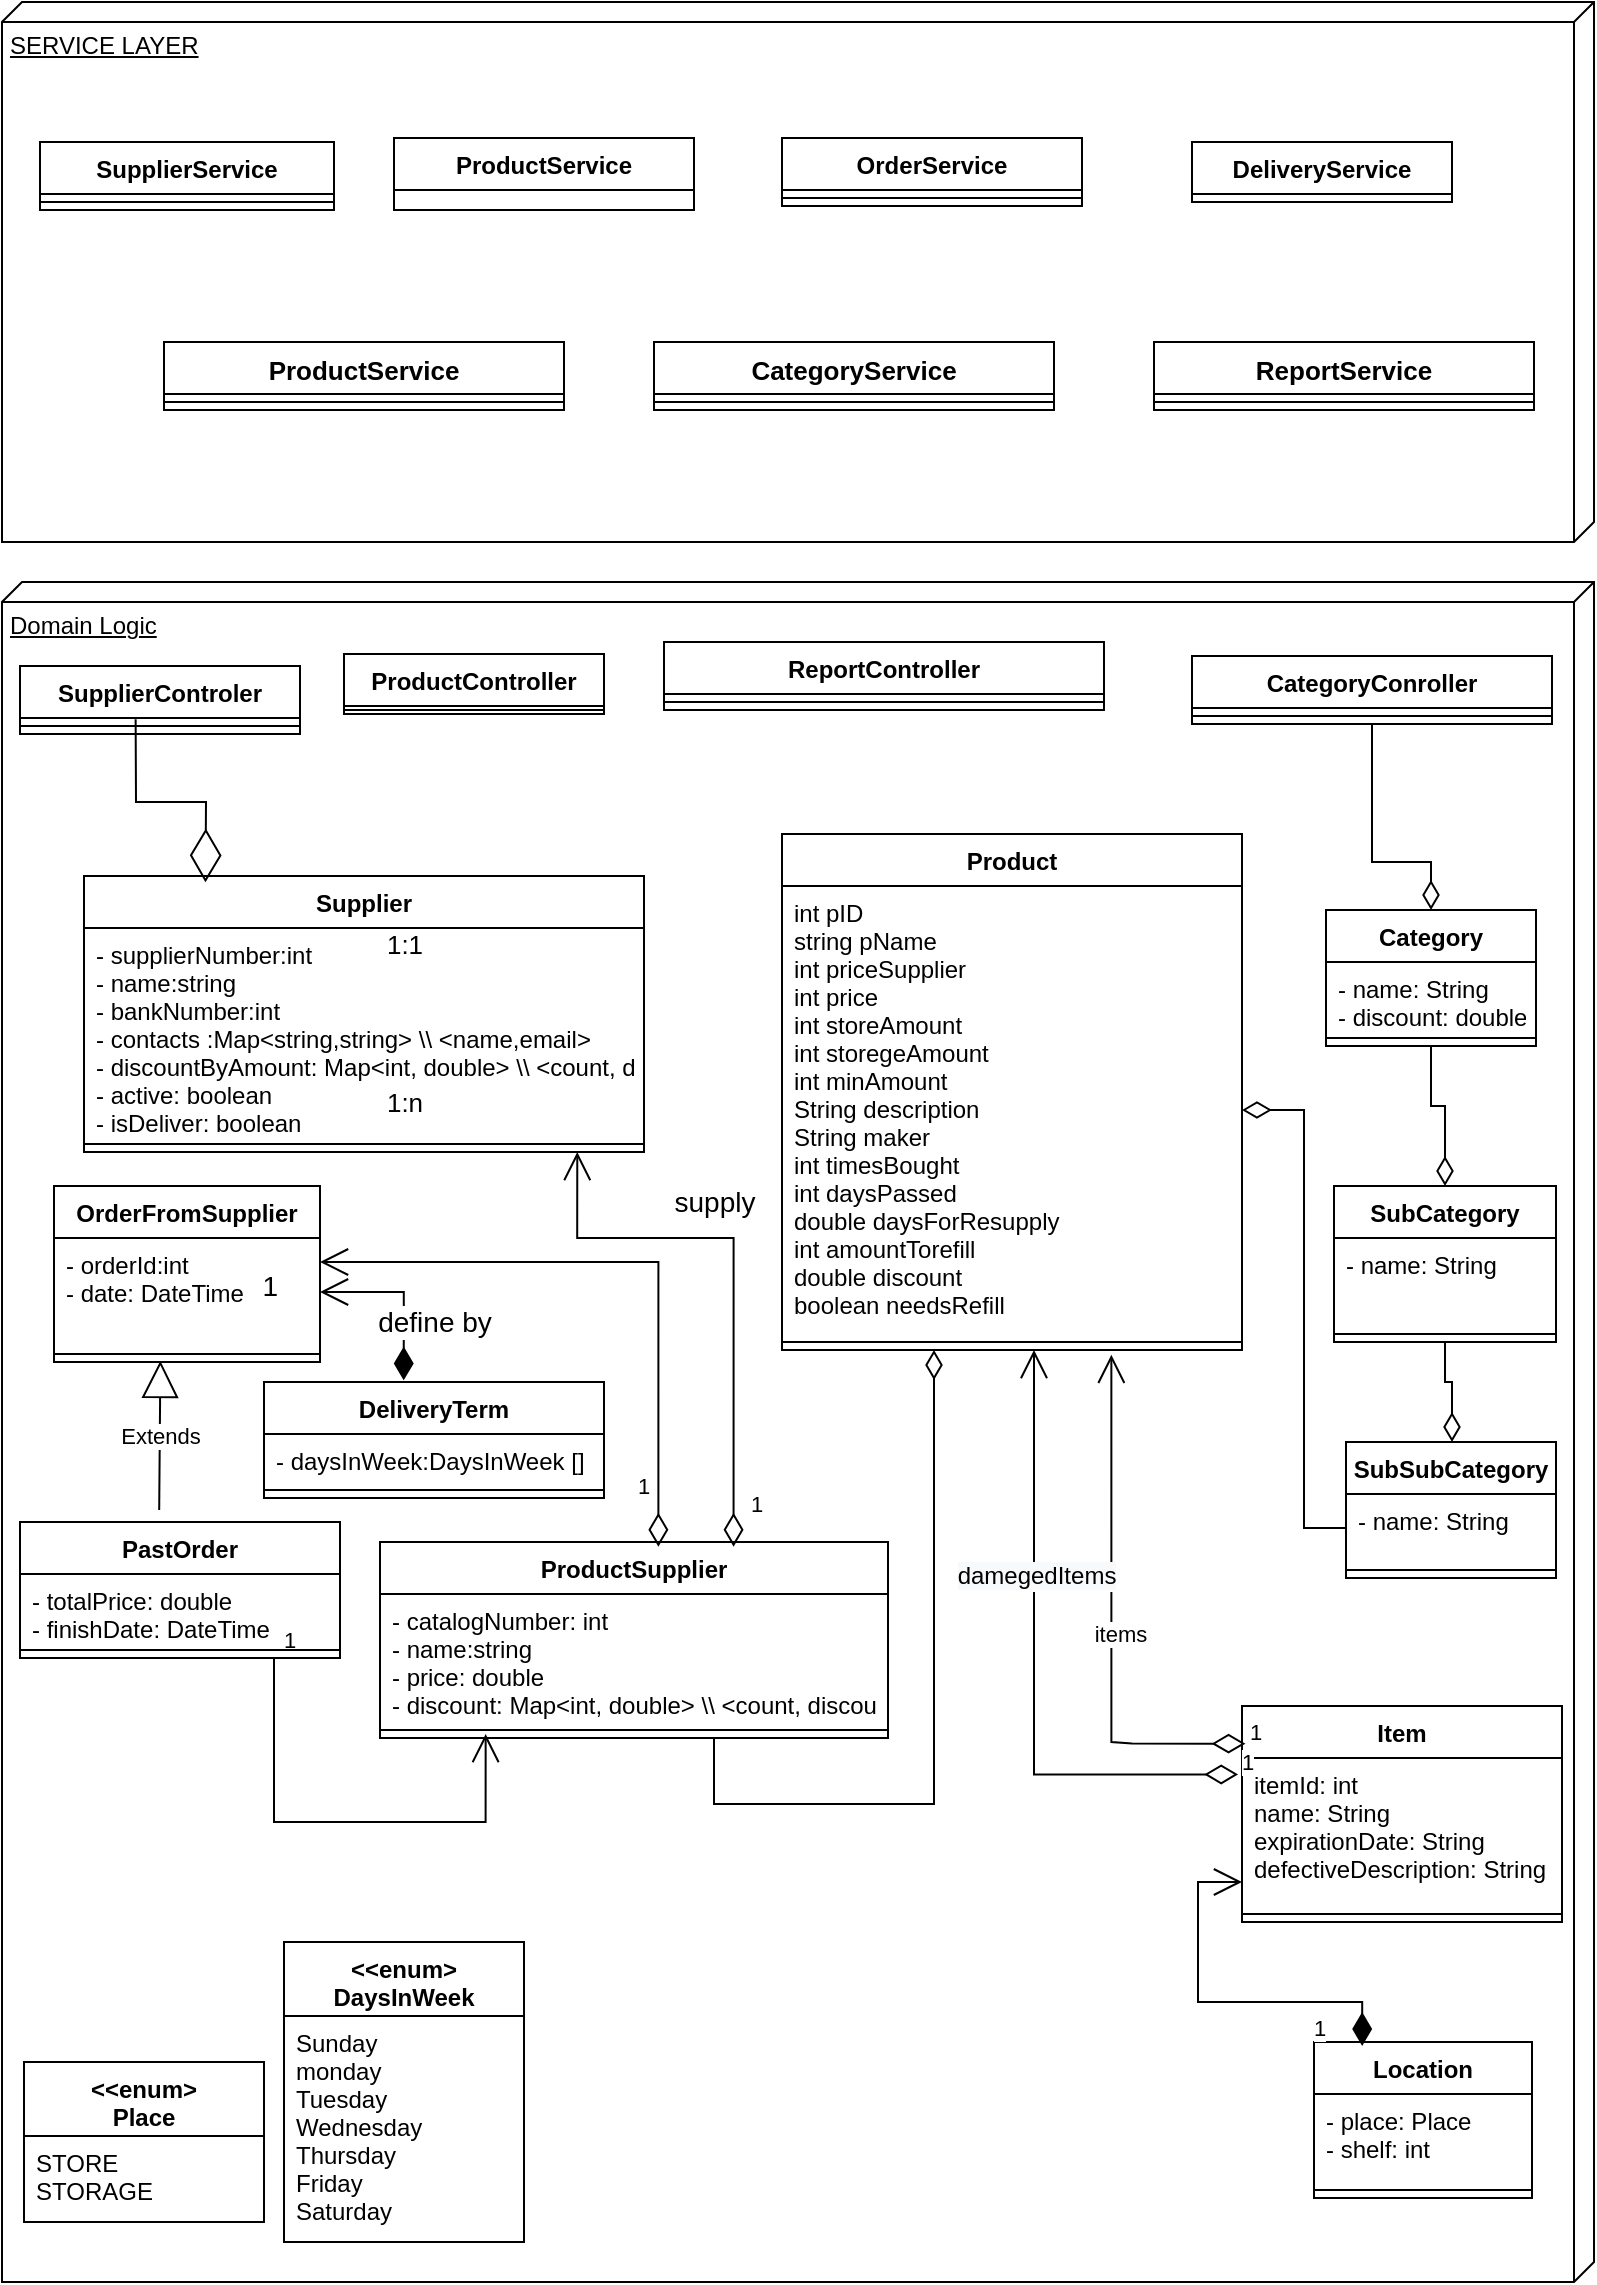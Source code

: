 <mxfile version="16.5.1" type="device"><diagram id="brOP___fMTUhQ7ttJd8J" name="‫עמוד-1‬"><mxGraphModel dx="451" dy="641" grid="1" gridSize="10" guides="1" tooltips="1" connect="1" arrows="1" fold="1" page="1" pageScale="1" pageWidth="827" pageHeight="1169" math="0" shadow="0"><root><mxCell id="0"/><mxCell id="1" parent="0"/><mxCell id="zts6wzAT9CX6H4ILx_Yd-130" value="SERVICE LAYER&lt;br&gt;" style="verticalAlign=top;align=left;spacingTop=8;spacingLeft=2;spacingRight=12;shape=cube;size=10;direction=south;fontStyle=4;html=1;" vertex="1" parent="1"><mxGeometry x="844" y="10" width="796" height="270" as="geometry"/></mxCell><mxCell id="zts6wzAT9CX6H4ILx_Yd-74" value="Domain Logic" style="verticalAlign=top;align=left;spacingTop=8;spacingLeft=2;spacingRight=12;shape=cube;size=10;direction=south;fontStyle=4;html=1;" vertex="1" parent="1"><mxGeometry x="844" y="300" width="796" height="850" as="geometry"/></mxCell><mxCell id="zts6wzAT9CX6H4ILx_Yd-4" value="Product" style="swimlane;fontStyle=1;align=center;verticalAlign=top;childLayout=stackLayout;horizontal=1;startSize=26;horizontalStack=0;resizeParent=1;resizeParentMax=0;resizeLast=0;collapsible=1;marginBottom=0;" vertex="1" parent="1"><mxGeometry x="1234" y="426" width="230" height="258" as="geometry"/></mxCell><mxCell id="zts6wzAT9CX6H4ILx_Yd-5" value="int pID&#10;string pName&#10;int priceSupplier&#10;int price&#10;int storeAmount&#10;int storegeAmount&#10;int minAmount&#10;String description &#10;String maker&#10;int timesBought&#10;int daysPassed&#10;double daysForResupply&#10;int amountTorefill&#10;double discount&#10;boolean needsRefill" style="text;strokeColor=none;fillColor=none;align=left;verticalAlign=top;spacingLeft=4;spacingRight=4;overflow=hidden;rotatable=0;points=[[0,0.5],[1,0.5]];portConstraint=eastwest;" vertex="1" parent="zts6wzAT9CX6H4ILx_Yd-4"><mxGeometry y="26" width="230" height="224" as="geometry"/></mxCell><mxCell id="zts6wzAT9CX6H4ILx_Yd-6" value="" style="line;strokeWidth=1;fillColor=none;align=left;verticalAlign=middle;spacingTop=-1;spacingLeft=3;spacingRight=3;rotatable=0;labelPosition=right;points=[];portConstraint=eastwest;" vertex="1" parent="zts6wzAT9CX6H4ILx_Yd-4"><mxGeometry y="250" width="230" height="8" as="geometry"/></mxCell><mxCell id="zts6wzAT9CX6H4ILx_Yd-7" value="Location" style="swimlane;fontStyle=1;align=center;verticalAlign=top;childLayout=stackLayout;horizontal=1;startSize=26;horizontalStack=0;resizeParent=1;resizeParentMax=0;resizeLast=0;collapsible=1;marginBottom=0;" vertex="1" parent="1"><mxGeometry x="1500" y="1030" width="109" height="78" as="geometry"/></mxCell><mxCell id="zts6wzAT9CX6H4ILx_Yd-8" value="- place: Place&#10;- shelf: int&#10;" style="text;strokeColor=none;fillColor=none;align=left;verticalAlign=top;spacingLeft=4;spacingRight=4;overflow=hidden;rotatable=0;points=[[0,0.5],[1,0.5]];portConstraint=eastwest;" vertex="1" parent="zts6wzAT9CX6H4ILx_Yd-7"><mxGeometry y="26" width="109" height="44" as="geometry"/></mxCell><mxCell id="zts6wzAT9CX6H4ILx_Yd-9" value="" style="line;strokeWidth=1;fillColor=none;align=left;verticalAlign=middle;spacingTop=-1;spacingLeft=3;spacingRight=3;rotatable=0;labelPosition=right;points=[];portConstraint=eastwest;" vertex="1" parent="zts6wzAT9CX6H4ILx_Yd-7"><mxGeometry y="70" width="109" height="8" as="geometry"/></mxCell><mxCell id="zts6wzAT9CX6H4ILx_Yd-10" style="edgeStyle=orthogonalEdgeStyle;rounded=0;jumpSize=6;orthogonalLoop=1;jettySize=auto;html=1;fontSize=13;endArrow=diamondThin;endFill=0;endSize=12;" edge="1" parent="1" source="zts6wzAT9CX6H4ILx_Yd-11" target="zts6wzAT9CX6H4ILx_Yd-27"><mxGeometry relative="1" as="geometry"><Array as="points"><mxPoint x="1566" y="700"/><mxPoint x="1569" y="700"/></Array></mxGeometry></mxCell><mxCell id="zts6wzAT9CX6H4ILx_Yd-11" value="SubCategory" style="swimlane;fontStyle=1;align=center;verticalAlign=top;childLayout=stackLayout;horizontal=1;startSize=26;horizontalStack=0;resizeParent=1;resizeParentMax=0;resizeLast=0;collapsible=1;marginBottom=0;" vertex="1" parent="1"><mxGeometry x="1510" y="602" width="111" height="78" as="geometry"/></mxCell><mxCell id="zts6wzAT9CX6H4ILx_Yd-12" value="- name: String" style="text;strokeColor=none;fillColor=none;align=left;verticalAlign=top;spacingLeft=4;spacingRight=4;overflow=hidden;rotatable=0;points=[[0,0.5],[1,0.5]];portConstraint=eastwest;" vertex="1" parent="zts6wzAT9CX6H4ILx_Yd-11"><mxGeometry y="26" width="111" height="44" as="geometry"/></mxCell><mxCell id="zts6wzAT9CX6H4ILx_Yd-13" value="" style="line;strokeWidth=1;fillColor=none;align=left;verticalAlign=middle;spacingTop=-1;spacingLeft=3;spacingRight=3;rotatable=0;labelPosition=right;points=[];portConstraint=eastwest;" vertex="1" parent="zts6wzAT9CX6H4ILx_Yd-11"><mxGeometry y="70" width="111" height="8" as="geometry"/></mxCell><mxCell id="zts6wzAT9CX6H4ILx_Yd-14" style="edgeStyle=orthogonalEdgeStyle;rounded=0;jumpSize=6;orthogonalLoop=1;jettySize=auto;html=1;entryX=0.5;entryY=0;entryDx=0;entryDy=0;fontSize=13;endArrow=diamondThin;endFill=0;endSize=12;" edge="1" parent="1" source="zts6wzAT9CX6H4ILx_Yd-15" target="zts6wzAT9CX6H4ILx_Yd-11"><mxGeometry relative="1" as="geometry"/></mxCell><mxCell id="zts6wzAT9CX6H4ILx_Yd-15" value="Category" style="swimlane;fontStyle=1;align=center;verticalAlign=top;childLayout=stackLayout;horizontal=1;startSize=26;horizontalStack=0;resizeParent=1;resizeParentMax=0;resizeLast=0;collapsible=1;marginBottom=0;" vertex="1" parent="1"><mxGeometry x="1506" y="464" width="105" height="68" as="geometry"/></mxCell><mxCell id="zts6wzAT9CX6H4ILx_Yd-16" value="- name: String&#10;- discount: double" style="text;strokeColor=none;fillColor=none;align=left;verticalAlign=top;spacingLeft=4;spacingRight=4;overflow=hidden;rotatable=0;points=[[0,0.5],[1,0.5]];portConstraint=eastwest;" vertex="1" parent="zts6wzAT9CX6H4ILx_Yd-15"><mxGeometry y="26" width="105" height="34" as="geometry"/></mxCell><mxCell id="zts6wzAT9CX6H4ILx_Yd-17" value="" style="line;strokeWidth=1;fillColor=none;align=left;verticalAlign=middle;spacingTop=-1;spacingLeft=3;spacingRight=3;rotatable=0;labelPosition=right;points=[];portConstraint=eastwest;" vertex="1" parent="zts6wzAT9CX6H4ILx_Yd-15"><mxGeometry y="60" width="105" height="8" as="geometry"/></mxCell><mxCell id="zts6wzAT9CX6H4ILx_Yd-18" style="edgeStyle=orthogonalEdgeStyle;rounded=0;jumpSize=6;orthogonalLoop=1;jettySize=auto;html=1;fontSize=13;endArrow=diamondThin;endFill=0;endSize=12;startArrow=none;" edge="1" parent="1" source="zts6wzAT9CX6H4ILx_Yd-90" target="zts6wzAT9CX6H4ILx_Yd-4"><mxGeometry relative="1" as="geometry"><Array as="points"><mxPoint x="1200" y="911"/><mxPoint x="1310" y="911"/></Array></mxGeometry></mxCell><mxCell id="zts6wzAT9CX6H4ILx_Yd-19" value="ProductController" style="swimlane;fontStyle=1;align=center;verticalAlign=top;childLayout=stackLayout;horizontal=1;startSize=26;horizontalStack=0;resizeParent=1;resizeParentMax=0;resizeLast=0;collapsible=1;marginBottom=0;" vertex="1" parent="1"><mxGeometry x="1015" y="336" width="130" height="30" as="geometry"/></mxCell><mxCell id="zts6wzAT9CX6H4ILx_Yd-21" value="" style="line;strokeWidth=1;fillColor=none;align=left;verticalAlign=middle;spacingTop=-1;spacingLeft=3;spacingRight=3;rotatable=0;labelPosition=right;points=[];portConstraint=eastwest;" vertex="1" parent="zts6wzAT9CX6H4ILx_Yd-19"><mxGeometry y="26" width="130" height="4" as="geometry"/></mxCell><mxCell id="zts6wzAT9CX6H4ILx_Yd-24" value="ReportController" style="swimlane;fontStyle=1;align=center;verticalAlign=top;childLayout=stackLayout;horizontal=1;startSize=26;horizontalStack=0;resizeParent=1;resizeParentMax=0;resizeLast=0;collapsible=1;marginBottom=0;" vertex="1" parent="1"><mxGeometry x="1175" y="330" width="220" height="34" as="geometry"/></mxCell><mxCell id="zts6wzAT9CX6H4ILx_Yd-26" value="" style="line;strokeWidth=1;fillColor=none;align=left;verticalAlign=middle;spacingTop=-1;spacingLeft=3;spacingRight=3;rotatable=0;labelPosition=right;points=[];portConstraint=eastwest;" vertex="1" parent="zts6wzAT9CX6H4ILx_Yd-24"><mxGeometry y="26" width="220" height="8" as="geometry"/></mxCell><mxCell id="zts6wzAT9CX6H4ILx_Yd-27" value="SubSubCategory" style="swimlane;fontStyle=1;align=center;verticalAlign=top;childLayout=stackLayout;horizontal=1;startSize=26;horizontalStack=0;resizeParent=1;resizeParentMax=0;resizeLast=0;collapsible=1;marginBottom=0;" vertex="1" parent="1"><mxGeometry x="1516" y="730" width="105" height="68" as="geometry"/></mxCell><mxCell id="zts6wzAT9CX6H4ILx_Yd-28" value="- name: String" style="text;strokeColor=none;fillColor=none;align=left;verticalAlign=top;spacingLeft=4;spacingRight=4;overflow=hidden;rotatable=0;points=[[0,0.5],[1,0.5]];portConstraint=eastwest;" vertex="1" parent="zts6wzAT9CX6H4ILx_Yd-27"><mxGeometry y="26" width="105" height="34" as="geometry"/></mxCell><mxCell id="zts6wzAT9CX6H4ILx_Yd-29" value="" style="line;strokeWidth=1;fillColor=none;align=left;verticalAlign=middle;spacingTop=-1;spacingLeft=3;spacingRight=3;rotatable=0;labelPosition=right;points=[];portConstraint=eastwest;" vertex="1" parent="zts6wzAT9CX6H4ILx_Yd-27"><mxGeometry y="60" width="105" height="8" as="geometry"/></mxCell><mxCell id="zts6wzAT9CX6H4ILx_Yd-30" value="Item" style="swimlane;fontStyle=1;align=center;verticalAlign=top;childLayout=stackLayout;horizontal=1;startSize=26;horizontalStack=0;resizeParent=1;resizeParentMax=0;resizeLast=0;collapsible=1;marginBottom=0;" vertex="1" parent="1"><mxGeometry x="1464" y="862" width="160" height="108" as="geometry"/></mxCell><mxCell id="zts6wzAT9CX6H4ILx_Yd-161" value="itemId: int&#10;name: String&#10;expirationDate: String &#10;defectiveDescription: String " style="text;strokeColor=none;fillColor=none;align=left;verticalAlign=top;spacingLeft=4;spacingRight=4;overflow=hidden;rotatable=0;points=[[0,0.5],[1,0.5]];portConstraint=eastwest;" vertex="1" parent="zts6wzAT9CX6H4ILx_Yd-30"><mxGeometry y="26" width="160" height="74" as="geometry"/></mxCell><mxCell id="zts6wzAT9CX6H4ILx_Yd-32" value="" style="line;strokeWidth=1;fillColor=none;align=left;verticalAlign=middle;spacingTop=-1;spacingLeft=3;spacingRight=3;rotatable=0;labelPosition=right;points=[];portConstraint=eastwest;" vertex="1" parent="zts6wzAT9CX6H4ILx_Yd-30"><mxGeometry y="100" width="160" height="8" as="geometry"/></mxCell><mxCell id="zts6wzAT9CX6H4ILx_Yd-33" style="edgeStyle=orthogonalEdgeStyle;rounded=0;jumpSize=6;orthogonalLoop=1;jettySize=auto;html=1;fontSize=13;endArrow=diamondThin;endFill=0;endSize=12;entryX=0.5;entryY=0;entryDx=0;entryDy=0;" edge="1" parent="1" source="zts6wzAT9CX6H4ILx_Yd-34" target="zts6wzAT9CX6H4ILx_Yd-15"><mxGeometry relative="1" as="geometry"><Array as="points"><mxPoint x="1529" y="440"/><mxPoint x="1559" y="440"/></Array><mxPoint x="1489" y="469" as="targetPoint"/></mxGeometry></mxCell><mxCell id="zts6wzAT9CX6H4ILx_Yd-34" value="CategoryConroller" style="swimlane;fontStyle=1;align=center;verticalAlign=top;childLayout=stackLayout;horizontal=1;startSize=26;horizontalStack=0;resizeParent=1;resizeParentMax=0;resizeLast=0;collapsible=1;marginBottom=0;" vertex="1" parent="1"><mxGeometry x="1439" y="337" width="180" height="34" as="geometry"/></mxCell><mxCell id="zts6wzAT9CX6H4ILx_Yd-36" value="" style="line;strokeWidth=1;fillColor=none;align=left;verticalAlign=middle;spacingTop=-1;spacingLeft=3;spacingRight=3;rotatable=0;labelPosition=right;points=[];portConstraint=eastwest;" vertex="1" parent="zts6wzAT9CX6H4ILx_Yd-34"><mxGeometry y="26" width="180" height="8" as="geometry"/></mxCell><mxCell id="zts6wzAT9CX6H4ILx_Yd-40" value="ReportService" style="swimlane;fontStyle=1;align=center;verticalAlign=top;childLayout=stackLayout;horizontal=1;startSize=26;horizontalStack=0;resizeParent=1;resizeParentMax=0;resizeLast=0;collapsible=1;marginBottom=0;fontSize=13;" vertex="1" parent="1"><mxGeometry x="1420" y="180" width="190" height="34" as="geometry"/></mxCell><mxCell id="zts6wzAT9CX6H4ILx_Yd-42" value="" style="line;strokeWidth=1;fillColor=none;align=left;verticalAlign=middle;spacingTop=-1;spacingLeft=3;spacingRight=3;rotatable=0;labelPosition=right;points=[];portConstraint=eastwest;fontSize=13;" vertex="1" parent="zts6wzAT9CX6H4ILx_Yd-40"><mxGeometry y="26" width="190" height="8" as="geometry"/></mxCell><mxCell id="zts6wzAT9CX6H4ILx_Yd-44" value="CategoryService" style="swimlane;fontStyle=1;align=center;verticalAlign=top;childLayout=stackLayout;horizontal=1;startSize=26;horizontalStack=0;resizeParent=1;resizeParentMax=0;resizeLast=0;collapsible=1;marginBottom=0;fontSize=13;" vertex="1" parent="1"><mxGeometry x="1170" y="180" width="200" height="34" as="geometry"/></mxCell><mxCell id="zts6wzAT9CX6H4ILx_Yd-46" value="" style="line;strokeWidth=1;fillColor=none;align=left;verticalAlign=middle;spacingTop=-1;spacingLeft=3;spacingRight=3;rotatable=0;labelPosition=right;points=[];portConstraint=eastwest;fontSize=13;" vertex="1" parent="zts6wzAT9CX6H4ILx_Yd-44"><mxGeometry y="26" width="200" height="8" as="geometry"/></mxCell><mxCell id="zts6wzAT9CX6H4ILx_Yd-48" value="ProductService" style="swimlane;fontStyle=1;align=center;verticalAlign=top;childLayout=stackLayout;horizontal=1;startSize=26;horizontalStack=0;resizeParent=1;resizeParentMax=0;resizeLast=0;collapsible=1;marginBottom=0;fontSize=13;" vertex="1" parent="1"><mxGeometry x="925" y="180" width="200" height="34" as="geometry"/></mxCell><mxCell id="zts6wzAT9CX6H4ILx_Yd-50" value="" style="line;strokeWidth=1;fillColor=none;align=left;verticalAlign=middle;spacingTop=-1;spacingLeft=3;spacingRight=3;rotatable=0;labelPosition=right;points=[];portConstraint=eastwest;fontSize=13;" vertex="1" parent="zts6wzAT9CX6H4ILx_Yd-48"><mxGeometry y="26" width="200" height="8" as="geometry"/></mxCell><mxCell id="zts6wzAT9CX6H4ILx_Yd-52" style="edgeStyle=orthogonalEdgeStyle;rounded=0;jumpSize=6;orthogonalLoop=1;jettySize=auto;html=1;fontSize=13;endArrow=diamondThin;endFill=0;endSize=12;" edge="1" parent="1" source="zts6wzAT9CX6H4ILx_Yd-28" target="zts6wzAT9CX6H4ILx_Yd-5"><mxGeometry relative="1" as="geometry"/></mxCell><mxCell id="zts6wzAT9CX6H4ILx_Yd-59" value="1:n" style="text;html=1;resizable=0;autosize=1;align=center;verticalAlign=middle;points=[];fillColor=none;strokeColor=none;rounded=0;fontSize=13;" vertex="1" parent="1"><mxGeometry x="1030" y="550" width="30" height="20" as="geometry"/></mxCell><mxCell id="zts6wzAT9CX6H4ILx_Yd-62" value="1:1" style="text;html=1;resizable=0;autosize=1;align=center;verticalAlign=middle;points=[];fillColor=none;strokeColor=none;rounded=0;fontSize=13;" vertex="1" parent="1"><mxGeometry x="1030" y="471" width="30" height="20" as="geometry"/></mxCell><mxCell id="zts6wzAT9CX6H4ILx_Yd-86" value="SupplierControler" style="swimlane;fontStyle=1;align=center;verticalAlign=top;childLayout=stackLayout;horizontal=1;startSize=26;horizontalStack=0;resizeParent=1;resizeParentMax=0;resizeLast=0;collapsible=1;marginBottom=0;" vertex="1" parent="1"><mxGeometry x="853" y="342" width="140" height="34" as="geometry"/></mxCell><mxCell id="zts6wzAT9CX6H4ILx_Yd-87" value="" style="line;strokeWidth=1;fillColor=none;align=left;verticalAlign=middle;spacingTop=-1;spacingLeft=3;spacingRight=3;rotatable=0;labelPosition=right;points=[];portConstraint=eastwest;" vertex="1" parent="zts6wzAT9CX6H4ILx_Yd-86"><mxGeometry y="26" width="140" height="8" as="geometry"/></mxCell><mxCell id="zts6wzAT9CX6H4ILx_Yd-95" value="OrderFromSupplier" style="swimlane;fontStyle=1;align=center;verticalAlign=top;childLayout=stackLayout;horizontal=1;startSize=26;horizontalStack=0;resizeParent=1;resizeParentMax=0;resizeLast=0;collapsible=1;marginBottom=0;" vertex="1" parent="1"><mxGeometry x="870" y="602" width="133" height="88" as="geometry"/></mxCell><mxCell id="zts6wzAT9CX6H4ILx_Yd-96" value="- orderId:int&#10;- date: DateTime" style="text;strokeColor=none;fillColor=none;align=left;verticalAlign=top;spacingLeft=4;spacingRight=4;overflow=hidden;rotatable=0;points=[[0,0.5],[1,0.5]];portConstraint=eastwest;" vertex="1" parent="zts6wzAT9CX6H4ILx_Yd-95"><mxGeometry y="26" width="133" height="54" as="geometry"/></mxCell><mxCell id="zts6wzAT9CX6H4ILx_Yd-97" value="" style="line;strokeWidth=1;fillColor=none;align=left;verticalAlign=middle;spacingTop=-1;spacingLeft=3;spacingRight=3;rotatable=0;labelPosition=right;points=[];portConstraint=eastwest;" vertex="1" parent="zts6wzAT9CX6H4ILx_Yd-95"><mxGeometry y="80" width="133" height="8" as="geometry"/></mxCell><mxCell id="zts6wzAT9CX6H4ILx_Yd-101" value="&lt;&lt;enum&gt; &#10;DaysInWeek" style="swimlane;fontStyle=1;align=center;verticalAlign=top;childLayout=stackLayout;horizontal=1;startSize=37;horizontalStack=0;resizeParent=1;resizeParentMax=0;resizeLast=0;collapsible=1;marginBottom=0;" vertex="1" parent="1"><mxGeometry x="985" y="980" width="120" height="150" as="geometry"/></mxCell><mxCell id="zts6wzAT9CX6H4ILx_Yd-102" value="Sunday&#10;monday&#10;Tuesday&#10;Wednesday&#10;Thursday&#10;Friday&#10;Saturday" style="text;strokeColor=none;fillColor=none;align=left;verticalAlign=top;spacingLeft=4;spacingRight=4;overflow=hidden;rotatable=0;points=[[0,0.5],[1,0.5]];portConstraint=eastwest;" vertex="1" parent="zts6wzAT9CX6H4ILx_Yd-101"><mxGeometry y="37" width="120" height="113" as="geometry"/></mxCell><mxCell id="zts6wzAT9CX6H4ILx_Yd-103" value="DeliveryTerm" style="swimlane;fontStyle=1;align=center;verticalAlign=top;childLayout=stackLayout;horizontal=1;startSize=26;horizontalStack=0;resizeParent=1;resizeParentMax=0;resizeLast=0;collapsible=1;marginBottom=0;" vertex="1" parent="1"><mxGeometry x="975" y="700" width="170" height="58" as="geometry"/></mxCell><mxCell id="zts6wzAT9CX6H4ILx_Yd-104" value="- daysInWeek:DaysInWeek []" style="text;strokeColor=none;fillColor=none;align=left;verticalAlign=top;spacingLeft=4;spacingRight=4;overflow=hidden;rotatable=0;points=[[0,0.5],[1,0.5]];portConstraint=eastwest;" vertex="1" parent="zts6wzAT9CX6H4ILx_Yd-103"><mxGeometry y="26" width="170" height="24" as="geometry"/></mxCell><mxCell id="zts6wzAT9CX6H4ILx_Yd-105" value="" style="line;strokeWidth=1;fillColor=none;align=left;verticalAlign=middle;spacingTop=-1;spacingLeft=3;spacingRight=3;rotatable=0;labelPosition=right;points=[];portConstraint=eastwest;" vertex="1" parent="zts6wzAT9CX6H4ILx_Yd-103"><mxGeometry y="50" width="170" height="8" as="geometry"/></mxCell><mxCell id="zts6wzAT9CX6H4ILx_Yd-128" value="Extends" style="endArrow=block;endSize=16;endFill=0;html=1;rounded=0;entryX=0.4;entryY=0.929;entryDx=0;entryDy=0;entryPerimeter=0;exitX=0.435;exitY=-0.088;exitDx=0;exitDy=0;exitPerimeter=0;" edge="1" parent="1" source="zts6wzAT9CX6H4ILx_Yd-125" target="zts6wzAT9CX6H4ILx_Yd-97"><mxGeometry width="160" relative="1" as="geometry"><mxPoint x="699" y="940" as="sourcePoint"/><mxPoint x="699" y="870.0" as="targetPoint"/><Array as="points"/></mxGeometry></mxCell><mxCell id="zts6wzAT9CX6H4ILx_Yd-131" value="SupplierService" style="swimlane;fontStyle=1;align=center;verticalAlign=top;childLayout=stackLayout;horizontal=1;startSize=26;horizontalStack=0;resizeParent=1;resizeParentMax=0;resizeLast=0;collapsible=1;marginBottom=0;" vertex="1" parent="1"><mxGeometry x="863" y="80" width="147" height="34" as="geometry"/></mxCell><mxCell id="zts6wzAT9CX6H4ILx_Yd-132" value="" style="line;strokeWidth=1;fillColor=none;align=left;verticalAlign=middle;spacingTop=-1;spacingLeft=3;spacingRight=3;rotatable=0;labelPosition=right;points=[];portConstraint=eastwest;" vertex="1" parent="zts6wzAT9CX6H4ILx_Yd-131"><mxGeometry y="26" width="147" height="8" as="geometry"/></mxCell><mxCell id="zts6wzAT9CX6H4ILx_Yd-140" value="ProductService" style="swimlane;fontStyle=1;align=center;verticalAlign=top;childLayout=stackLayout;horizontal=1;startSize=26;horizontalStack=0;resizeParent=1;resizeParentMax=0;resizeLast=0;collapsible=1;marginBottom=0;" vertex="1" parent="1"><mxGeometry x="1040" y="78" width="150" height="36" as="geometry"/></mxCell><mxCell id="zts6wzAT9CX6H4ILx_Yd-144" value="OrderService" style="swimlane;fontStyle=1;align=center;verticalAlign=top;childLayout=stackLayout;horizontal=1;startSize=26;horizontalStack=0;resizeParent=1;resizeParentMax=0;resizeLast=0;collapsible=1;marginBottom=0;" vertex="1" parent="1"><mxGeometry x="1234" y="78" width="150" height="34" as="geometry"/></mxCell><mxCell id="zts6wzAT9CX6H4ILx_Yd-145" value="" style="line;strokeWidth=1;fillColor=none;align=left;verticalAlign=middle;spacingTop=-1;spacingLeft=3;spacingRight=3;rotatable=0;labelPosition=right;points=[];portConstraint=eastwest;" vertex="1" parent="zts6wzAT9CX6H4ILx_Yd-144"><mxGeometry y="26" width="150" height="8" as="geometry"/></mxCell><mxCell id="zts6wzAT9CX6H4ILx_Yd-151" value="DeliveryService" style="swimlane;fontStyle=1;childLayout=stackLayout;horizontal=1;startSize=26;fillColor=none;horizontalStack=0;resizeParent=1;resizeParentMax=0;resizeLast=0;collapsible=1;marginBottom=0;" vertex="1" parent="1"><mxGeometry x="1439" y="80" width="130" height="30" as="geometry"/></mxCell><mxCell id="zts6wzAT9CX6H4ILx_Yd-90" value="ProductSupplier" style="swimlane;fontStyle=1;align=center;verticalAlign=top;childLayout=stackLayout;horizontal=1;startSize=26;horizontalStack=0;resizeParent=1;resizeParentMax=0;resizeLast=0;collapsible=1;marginBottom=0;" vertex="1" parent="1"><mxGeometry x="1033" y="780" width="254" height="98" as="geometry"/></mxCell><mxCell id="zts6wzAT9CX6H4ILx_Yd-91" value="- catalogNumber: int&#10;- name:string&#10;- price: double&#10;- discount: Map&lt;int, double&gt; \\ &lt;count, discount&gt;" style="text;strokeColor=none;fillColor=none;align=left;verticalAlign=top;spacingLeft=4;spacingRight=4;overflow=hidden;rotatable=0;points=[[0,0.5],[1,0.5]];portConstraint=eastwest;" vertex="1" parent="zts6wzAT9CX6H4ILx_Yd-90"><mxGeometry y="26" width="254" height="64" as="geometry"/></mxCell><mxCell id="zts6wzAT9CX6H4ILx_Yd-92" value="" style="line;strokeWidth=1;fillColor=none;align=left;verticalAlign=middle;spacingTop=-1;spacingLeft=3;spacingRight=3;rotatable=0;labelPosition=right;points=[];portConstraint=eastwest;" vertex="1" parent="zts6wzAT9CX6H4ILx_Yd-90"><mxGeometry y="90" width="254" height="8" as="geometry"/></mxCell><mxCell id="zts6wzAT9CX6H4ILx_Yd-76" value="Supplier" style="swimlane;fontStyle=1;align=center;verticalAlign=top;childLayout=stackLayout;horizontal=1;startSize=26;horizontalStack=0;resizeParent=1;resizeParentMax=0;resizeLast=0;collapsible=1;marginBottom=0;" vertex="1" parent="1"><mxGeometry x="885" y="447" width="280" height="138" as="geometry"/></mxCell><mxCell id="zts6wzAT9CX6H4ILx_Yd-77" value="- supplierNumber:int&#10;- name:string&#10;- bankNumber:int&#10;- contacts :Map&lt;string,string&gt; \\ &lt;name,email&gt;&#10;- discountByAmount: Map&lt;int, double&gt; \\ &lt;count, discount&gt;&#10;- active: boolean&#10;- isDeliver: boolean" style="text;strokeColor=none;fillColor=none;align=left;verticalAlign=top;spacingLeft=4;spacingRight=4;overflow=hidden;rotatable=0;points=[[0,0.5],[1,0.5]];portConstraint=eastwest;" vertex="1" parent="zts6wzAT9CX6H4ILx_Yd-76"><mxGeometry y="26" width="280" height="104" as="geometry"/></mxCell><mxCell id="zts6wzAT9CX6H4ILx_Yd-78" value="" style="line;strokeWidth=1;fillColor=none;align=left;verticalAlign=middle;spacingTop=-1;spacingLeft=3;spacingRight=3;rotatable=0;labelPosition=right;points=[];portConstraint=eastwest;" vertex="1" parent="zts6wzAT9CX6H4ILx_Yd-76"><mxGeometry y="130" width="280" height="8" as="geometry"/></mxCell><mxCell id="zts6wzAT9CX6H4ILx_Yd-160" value="" style="endArrow=diamondThin;endFill=0;endSize=24;html=1;rounded=0;entryX=0.217;entryY=0.023;entryDx=0;entryDy=0;entryPerimeter=0;exitX=0.413;exitY=0.075;exitDx=0;exitDy=0;exitPerimeter=0;" edge="1" parent="1" source="zts6wzAT9CX6H4ILx_Yd-87" target="zts6wzAT9CX6H4ILx_Yd-76"><mxGeometry width="160" relative="1" as="geometry"><mxPoint x="910" y="410" as="sourcePoint"/><mxPoint x="980" y="425" as="targetPoint"/><Array as="points"><mxPoint x="911" y="410"/><mxPoint x="946" y="410"/></Array></mxGeometry></mxCell><mxCell id="zts6wzAT9CX6H4ILx_Yd-162" value="supply" style="endArrow=open;html=1;endSize=12;startArrow=diamondThin;startSize=14;startFill=0;edgeStyle=orthogonalEdgeStyle;rounded=0;fontSize=14;entryX=0.222;entryY=0.977;entryDx=0;entryDy=0;entryPerimeter=0;exitX=0.696;exitY=0.024;exitDx=0;exitDy=0;exitPerimeter=0;" edge="1" parent="1" source="zts6wzAT9CX6H4ILx_Yd-90"><mxGeometry x="0.191" y="-18" relative="1" as="geometry"><mxPoint x="1030.04" y="648.162" as="sourcePoint"/><mxPoint x="1131.64" y="584.998" as="targetPoint"/><Array as="points"><mxPoint x="1210" y="628"/><mxPoint x="1132" y="628"/></Array><mxPoint as="offset"/></mxGeometry></mxCell><mxCell id="zts6wzAT9CX6H4ILx_Yd-163" value="1" style="edgeLabel;html=1;align=center;verticalAlign=middle;resizable=0;points=[];" vertex="1" connectable="0" parent="zts6wzAT9CX6H4ILx_Yd-162"><mxGeometry x="-0.487" y="-11" relative="1" as="geometry"><mxPoint y="49" as="offset"/></mxGeometry></mxCell><mxCell id="zts6wzAT9CX6H4ILx_Yd-164" value="define by" style="endArrow=open;html=1;endSize=12;startArrow=diamondThin;startSize=14;startFill=1;edgeStyle=orthogonalEdgeStyle;rounded=0;fontSize=14;exitX=0.411;exitY=-0.014;exitDx=0;exitDy=0;exitPerimeter=0;" edge="1" parent="1" source="zts6wzAT9CX6H4ILx_Yd-103" target="zts6wzAT9CX6H4ILx_Yd-96"><mxGeometry x="-0.322" y="-15" relative="1" as="geometry"><mxPoint x="1140" y="626" as="sourcePoint"/><mxPoint x="1030" y="672" as="targetPoint"/><Array as="points"><mxPoint x="1045" y="655"/></Array><mxPoint as="offset"/></mxGeometry></mxCell><mxCell id="zts6wzAT9CX6H4ILx_Yd-166" value="1" style="edgeLabel;resizable=0;html=1;align=right;verticalAlign=top;fontSize=14;" connectable="0" vertex="1" parent="zts6wzAT9CX6H4ILx_Yd-164"><mxGeometry x="1" relative="1" as="geometry"><mxPoint x="-21" y="-18" as="offset"/></mxGeometry></mxCell><mxCell id="zts6wzAT9CX6H4ILx_Yd-167" value="1" style="endArrow=open;html=1;endSize=12;startArrow=diamondThin;startSize=14;startFill=0;edgeStyle=orthogonalEdgeStyle;align=left;verticalAlign=bottom;rounded=0;exitX=0.548;exitY=0.024;exitDx=0;exitDy=0;exitPerimeter=0;" edge="1" parent="1" source="zts6wzAT9CX6H4ILx_Yd-90" target="zts6wzAT9CX6H4ILx_Yd-96"><mxGeometry x="-0.865" y="12" relative="1" as="geometry"><mxPoint x="983" y="630" as="sourcePoint"/><mxPoint x="983" y="640" as="targetPoint"/><Array as="points"><mxPoint x="1172" y="640"/></Array><mxPoint as="offset"/></mxGeometry></mxCell><mxCell id="zts6wzAT9CX6H4ILx_Yd-168" value="1" style="endArrow=open;html=1;endSize=12;startArrow=none;startSize=14;startFill=1;edgeStyle=orthogonalEdgeStyle;align=left;verticalAlign=bottom;rounded=0;entryX=0.208;entryY=0.75;entryDx=0;entryDy=0;entryPerimeter=0;" edge="1" parent="1" source="zts6wzAT9CX6H4ILx_Yd-125" target="zts6wzAT9CX6H4ILx_Yd-92"><mxGeometry x="-1" y="3" relative="1" as="geometry"><mxPoint x="910" y="820" as="sourcePoint"/><mxPoint x="1070" y="820" as="targetPoint"/><Array as="points"><mxPoint x="980" y="920"/><mxPoint x="1086" y="920"/></Array></mxGeometry></mxCell><mxCell id="zts6wzAT9CX6H4ILx_Yd-125" value="PastOrder" style="swimlane;fontStyle=1;align=center;verticalAlign=top;childLayout=stackLayout;horizontal=1;startSize=26;horizontalStack=0;resizeParent=1;resizeParentMax=0;resizeLast=0;collapsible=1;marginBottom=0;" vertex="1" parent="1"><mxGeometry x="853" y="770" width="160" height="68" as="geometry"/></mxCell><mxCell id="zts6wzAT9CX6H4ILx_Yd-126" value="- totalPrice: double&#10;- finishDate: DateTime" style="text;strokeColor=none;fillColor=none;align=left;verticalAlign=top;spacingLeft=4;spacingRight=4;overflow=hidden;rotatable=0;points=[[0,0.5],[1,0.5]];portConstraint=eastwest;" vertex="1" parent="zts6wzAT9CX6H4ILx_Yd-125"><mxGeometry y="26" width="160" height="34" as="geometry"/></mxCell><mxCell id="zts6wzAT9CX6H4ILx_Yd-127" value="" style="line;strokeWidth=1;fillColor=none;align=left;verticalAlign=middle;spacingTop=-1;spacingLeft=3;spacingRight=3;rotatable=0;labelPosition=right;points=[];portConstraint=eastwest;" vertex="1" parent="zts6wzAT9CX6H4ILx_Yd-125"><mxGeometry y="60" width="160" height="8" as="geometry"/></mxCell><mxCell id="zts6wzAT9CX6H4ILx_Yd-170" value="1" style="endArrow=open;html=1;endSize=12;startArrow=diamondThin;startSize=14;startFill=1;edgeStyle=orthogonalEdgeStyle;align=left;verticalAlign=bottom;rounded=0;exitX=0.221;exitY=0.026;exitDx=0;exitDy=0;exitPerimeter=0;" edge="1" parent="1" source="zts6wzAT9CX6H4ILx_Yd-7"><mxGeometry x="-0.477" y="22" relative="1" as="geometry"><mxPoint x="1304" y="950" as="sourcePoint"/><mxPoint x="1464" y="950" as="targetPoint"/><Array as="points"><mxPoint x="1524" y="1010"/><mxPoint x="1442" y="1010"/><mxPoint x="1442" y="950"/></Array><mxPoint as="offset"/></mxGeometry></mxCell><mxCell id="zts6wzAT9CX6H4ILx_Yd-172" value="&lt;&lt;enum&gt; &#10;Place" style="swimlane;fontStyle=1;align=center;verticalAlign=top;childLayout=stackLayout;horizontal=1;startSize=37;horizontalStack=0;resizeParent=1;resizeParentMax=0;resizeLast=0;collapsible=1;marginBottom=0;" vertex="1" parent="1"><mxGeometry x="855" y="1040" width="120" height="80" as="geometry"/></mxCell><mxCell id="zts6wzAT9CX6H4ILx_Yd-173" value="STORE&#10;STORAGE" style="text;strokeColor=none;fillColor=none;align=left;verticalAlign=top;spacingLeft=4;spacingRight=4;overflow=hidden;rotatable=0;points=[[0,0.5],[1,0.5]];portConstraint=eastwest;" vertex="1" parent="zts6wzAT9CX6H4ILx_Yd-172"><mxGeometry y="37" width="120" height="43" as="geometry"/></mxCell><mxCell id="zts6wzAT9CX6H4ILx_Yd-174" value="1" style="endArrow=open;html=1;endSize=12;startArrow=diamondThin;startSize=14;startFill=0;edgeStyle=orthogonalEdgeStyle;align=left;verticalAlign=bottom;rounded=0;entryX=0.716;entryY=1.3;entryDx=0;entryDy=0;entryPerimeter=0;exitX=0.011;exitY=-0.097;exitDx=0;exitDy=0;exitPerimeter=0;" edge="1" parent="1" source="zts6wzAT9CX6H4ILx_Yd-161" target="zts6wzAT9CX6H4ILx_Yd-6"><mxGeometry x="-1" y="3" relative="1" as="geometry"><mxPoint x="1409" y="820" as="sourcePoint"/><mxPoint x="1569" y="820" as="targetPoint"/><Array as="points"><mxPoint x="1409" y="881"/><mxPoint x="1399" y="880"/></Array></mxGeometry></mxCell><mxCell id="zts6wzAT9CX6H4ILx_Yd-176" value="items" style="edgeLabel;html=1;align=center;verticalAlign=middle;resizable=0;points=[];" vertex="1" connectable="0" parent="zts6wzAT9CX6H4ILx_Yd-174"><mxGeometry x="-0.07" y="-4" relative="1" as="geometry"><mxPoint as="offset"/></mxGeometry></mxCell><mxCell id="zts6wzAT9CX6H4ILx_Yd-175" value="1" style="endArrow=open;html=1;endSize=12;startArrow=diamondThin;startSize=14;startFill=0;edgeStyle=orthogonalEdgeStyle;align=left;verticalAlign=bottom;rounded=0;exitX=0.011;exitY=-0.097;exitDx=0;exitDy=0;exitPerimeter=0;" edge="1" parent="1" target="zts6wzAT9CX6H4ILx_Yd-6"><mxGeometry x="-1" y="3" relative="1" as="geometry"><mxPoint x="1462.08" y="896.212" as="sourcePoint"/><mxPoint x="1395" y="761.79" as="targetPoint"/><Array as="points"><mxPoint x="1360" y="896"/></Array></mxGeometry></mxCell><mxCell id="zts6wzAT9CX6H4ILx_Yd-177" value="&lt;span style=&quot;font-size: 12px ; text-align: left ; background-color: rgb(248 , 249 , 250)&quot;&gt;damegedItems&lt;/span&gt;" style="edgeLabel;html=1;align=center;verticalAlign=middle;resizable=0;points=[];" vertex="1" connectable="0" parent="zts6wzAT9CX6H4ILx_Yd-175"><mxGeometry x="0.239" y="-1" relative="1" as="geometry"><mxPoint y="-7" as="offset"/></mxGeometry></mxCell></root></mxGraphModel></diagram></mxfile>